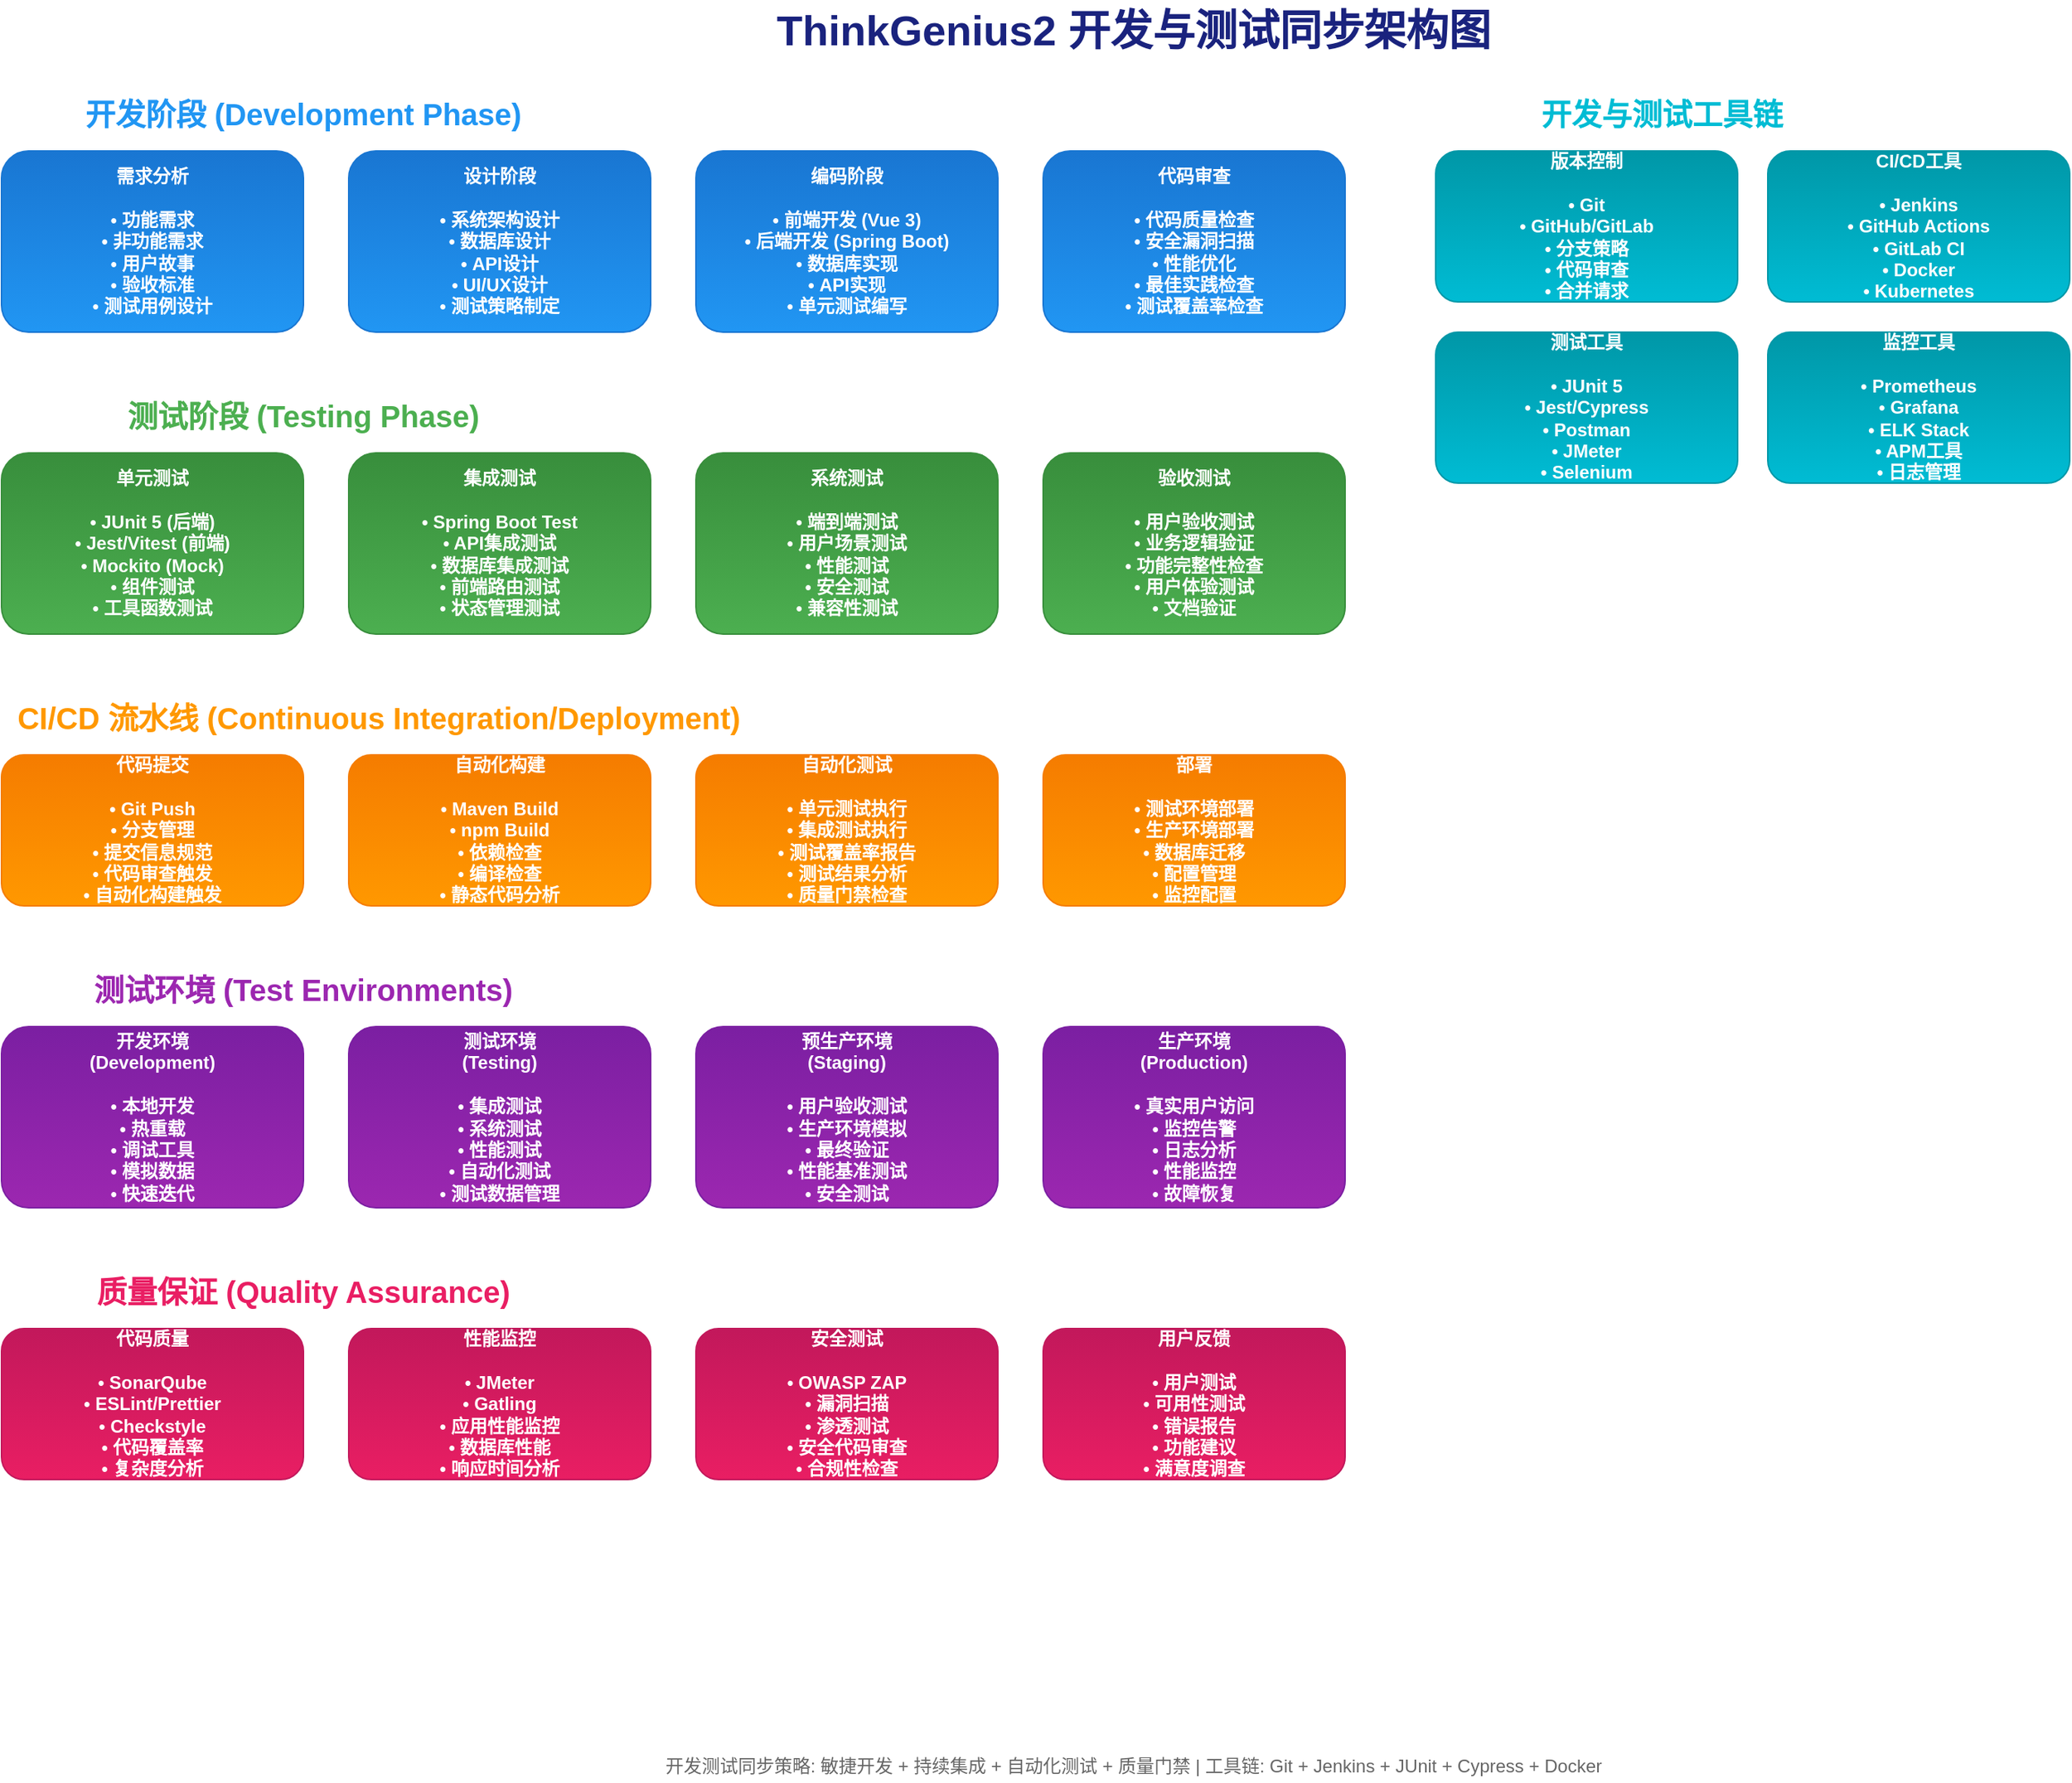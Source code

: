 <mxfile version="22.1.16" type="device">
  <diagram name="ThinkGenius2-Dev-Test-Sync-Architecture" id="dev-test-sync-diagram">
    <mxGraphModel dx="1422" dy="794" grid="1" gridSize="10" guides="1" tooltips="1" connect="1" arrows="1" fold="1" page="1" pageScale="1" pageWidth="1600" pageHeight="1200" math="0" shadow="0">
      <root>
        <mxCell id="0" />
        <mxCell id="1" parent="0" />
        
        <!-- 标题 -->
        <mxCell id="title" value="ThinkGenius2 开发与测试同步架构图" style="text;html=1;strokeColor=none;fillColor=none;align=center;verticalAlign=middle;whiteSpace=wrap;rounded=0;fontSize=28;fontStyle=1;fontColor=#1a237e;" vertex="1" parent="1">
          <mxGeometry x="500" y="20" width="600" height="40" as="geometry" />
        </mxCell>
        
        <!-- 开发阶段 -->
        <mxCell id="development-phase-title" value="开发阶段 (Development Phase)" style="text;html=1;strokeColor=none;fillColor=none;align=center;verticalAlign=middle;whiteSpace=wrap;rounded=0;fontSize=20;fontStyle=1;fontColor=#2196f3;" vertex="1" parent="1">
          <mxGeometry x="50" y="80" width="400" height="30" as="geometry" />
        </mxCell>
        
        <!-- 需求分析 -->
        <mxCell id="requirements" value="需求分析&#xa;&#xa;• 功能需求&#xa;• 非功能需求&#xa;• 用户故事&#xa;• 验收标准&#xa;• 测试用例设计" style="rounded=1;whiteSpace=wrap;html=1;fillColor=#2196f3;strokeColor=#1976d2;fontColor=#ffffff;fontSize=12;fontStyle=1;gradientColor=#1976d2;gradientDirection=north;" vertex="1" parent="1">
          <mxGeometry x="50" y="120" width="200" height="120" as="geometry" />
        </mxCell>
        
        <!-- 设计阶段 -->
        <mxCell id="design" value="设计阶段&#xa;&#xa;• 系统架构设计&#xa;• 数据库设计&#xa;• API设计&#xa;• UI/UX设计&#xa;• 测试策略制定" style="rounded=1;whiteSpace=wrap;html=1;fillColor=#2196f3;strokeColor=#1976d2;fontColor=#ffffff;fontSize=12;fontStyle=1;gradientColor=#1976d2;gradientDirection=north;" vertex="1" parent="1">
          <mxGeometry x="280" y="120" width="200" height="120" as="geometry" />
        </mxCell>
        
        <!-- 编码阶段 -->
        <mxCell id="coding" value="编码阶段&#xa;&#xa;• 前端开发 (Vue 3)&#xa;• 后端开发 (Spring Boot)&#xa;• 数据库实现&#xa;• API实现&#xa;• 单元测试编写" style="rounded=1;whiteSpace=wrap;html=1;fillColor=#2196f3;strokeColor=#1976d2;fontColor=#ffffff;fontSize=12;fontStyle=1;gradientColor=#1976d2;gradientDirection=north;" vertex="1" parent="1">
          <mxGeometry x="510" y="120" width="200" height="120" as="geometry" />
        </mxCell>
        
        <!-- 代码审查 -->
        <mxCell id="code-review" value="代码审查&#xa;&#xa;• 代码质量检查&#xa;• 安全漏洞扫描&#xa;• 性能优化&#xa;• 最佳实践检查&#xa;• 测试覆盖率检查" style="rounded=1;whiteSpace=wrap;html=1;fillColor=#2196f3;strokeColor=#1976d2;fontColor=#ffffff;fontSize=12;fontStyle=1;gradientColor=#1976d2;gradientDirection=north;" vertex="1" parent="1">
          <mxGeometry x="740" y="120" width="200" height="120" as="geometry" />
        </mxCell>
        
        <!-- 测试阶段 -->
        <mxCell id="testing-phase-title" value="测试阶段 (Testing Phase)" style="text;html=1;strokeColor=none;fillColor=none;align=center;verticalAlign=middle;whiteSpace=wrap;rounded=0;fontSize=20;fontStyle=1;fontColor=#4caf50;" vertex="1" parent="1">
          <mxGeometry x="50" y="280" width="400" height="30" as="geometry" />
        </mxCell>
        
        <!-- 单元测试 -->
        <mxCell id="unit-testing" value="单元测试&#xa;&#xa;• JUnit 5 (后端)&#xa;• Jest/Vitest (前端)&#xa;• Mockito (Mock)&#xa;• 组件测试&#xa;• 工具函数测试" style="rounded=1;whiteSpace=wrap;html=1;fillColor=#4caf50;strokeColor=#388e3c;fontColor=#ffffff;fontSize=12;fontStyle=1;gradientColor=#388e3c;gradientDirection=north;" vertex="1" parent="1">
          <mxGeometry x="50" y="320" width="200" height="120" as="geometry" />
        </mxCell>
        
        <!-- 集成测试 -->
        <mxCell id="integration-testing" value="集成测试&#xa;&#xa;• Spring Boot Test&#xa;• API集成测试&#xa;• 数据库集成测试&#xa;• 前端路由测试&#xa;• 状态管理测试" style="rounded=1;whiteSpace=wrap;html=1;fillColor=#4caf50;strokeColor=#388e3c;fontColor=#ffffff;fontSize=12;fontStyle=1;gradientColor=#388e3c;gradientDirection=north;" vertex="1" parent="1">
          <mxGeometry x="280" y="320" width="200" height="120" as="geometry" />
        </mxCell>
        
        <!-- 系统测试 -->
        <mxCell id="system-testing" value="系统测试&#xa;&#xa;• 端到端测试&#xa;• 用户场景测试&#xa;• 性能测试&#xa;• 安全测试&#xa;• 兼容性测试" style="rounded=1;whiteSpace=wrap;html=1;fillColor=#4caf50;strokeColor=#388e3c;fontColor=#ffffff;fontSize=12;fontStyle=1;gradientColor=#388e3c;gradientDirection=north;" vertex="1" parent="1">
          <mxGeometry x="510" y="320" width="200" height="120" as="geometry" />
        </mxCell>
        
        <!-- 验收测试 -->
        <mxCell id="acceptance-testing" value="验收测试&#xa;&#xa;• 用户验收测试&#xa;• 业务逻辑验证&#xa;• 功能完整性检查&#xa;• 用户体验测试&#xa;• 文档验证" style="rounded=1;whiteSpace=wrap;html=1;fillColor=#4caf50;strokeColor=#388e3c;fontColor=#ffffff;fontSize=12;fontStyle=1;gradientColor=#388e3c;gradientDirection=north;" vertex="1" parent="1">
          <mxGeometry x="740" y="320" width="200" height="120" as="geometry" />
        </mxCell>
        
        <!-- CI/CD流水线 -->
        <mxCell id="cicd-title" value="CI/CD 流水线 (Continuous Integration/Deployment)" style="text;html=1;strokeColor=none;fillColor=none;align=center;verticalAlign=middle;whiteSpace=wrap;rounded=0;fontSize=20;fontStyle=1;fontColor=#ff9800;" vertex="1" parent="1">
          <mxGeometry x="50" y="480" width="500" height="30" as="geometry" />
        </mxCell>
        
        <!-- 代码提交 -->
        <mxCell id="code-commit" value="代码提交&#xa;&#xa;• Git Push&#xa;• 分支管理&#xa;• 提交信息规范&#xa;• 代码审查触发&#xa;• 自动化构建触发" style="rounded=1;whiteSpace=wrap;html=1;fillColor=#ff9800;strokeColor=#f57c00;fontColor=#ffffff;fontSize=12;fontStyle=1;gradientColor=#f57c00;gradientDirection=north;" vertex="1" parent="1">
          <mxGeometry x="50" y="520" width="200" height="100" as="geometry" />
        </mxCell>
        
        <!-- 自动化构建 -->
        <mxCell id="auto-build" value="自动化构建&#xa;&#xa;• Maven Build&#xa;• npm Build&#xa;• 依赖检查&#xa;• 编译检查&#xa;• 静态代码分析" style="rounded=1;whiteSpace=wrap;html=1;fillColor=#ff9800;strokeColor=#f57c00;fontColor=#ffffff;fontSize=12;fontStyle=1;gradientColor=#f57c00;gradientDirection=north;" vertex="1" parent="1">
          <mxGeometry x="280" y="520" width="200" height="100" as="geometry" />
        </mxCell>
        
        <!-- 自动化测试 -->
        <mxCell id="auto-testing" value="自动化测试&#xa;&#xa;• 单元测试执行&#xa;• 集成测试执行&#xa;• 测试覆盖率报告&#xa;• 测试结果分析&#xa;• 质量门禁检查" style="rounded=1;whiteSpace=wrap;html=1;fillColor=#ff9800;strokeColor=#f57c00;fontColor=#ffffff;fontSize=12;fontStyle=1;gradientColor=#f57c00;gradientDirection=north;" vertex="1" parent="1">
          <mxGeometry x="510" y="520" width="200" height="100" as="geometry" />
        </mxCell>
        
        <!-- 部署 -->
        <mxCell id="deployment" value="部署&#xa;&#xa;• 测试环境部署&#xa;• 生产环境部署&#xa;• 数据库迁移&#xa;• 配置管理&#xa;• 监控配置" style="rounded=1;whiteSpace=wrap;html=1;fillColor=#ff9800;strokeColor=#f57c00;fontColor=#ffffff;fontSize=12;fontStyle=1;gradientColor=#f57c00;gradientDirection=north;" vertex="1" parent="1">
          <mxGeometry x="740" y="520" width="200" height="100" as="geometry" />
        </mxCell>
        
        <!-- 测试环境 -->
        <mxCell id="test-environments-title" value="测试环境 (Test Environments)" style="text;html=1;strokeColor=none;fillColor=none;align=center;verticalAlign=middle;whiteSpace=wrap;rounded=0;fontSize=20;fontStyle=1;fontColor=#9c27b0;" vertex="1" parent="1">
          <mxGeometry x="50" y="660" width="400" height="30" as="geometry" />
        </mxCell>
        
        <!-- 开发环境 -->
        <mxCell id="dev-env" value="开发环境&#xa;(Development)&#xa;&#xa;• 本地开发&#xa;• 热重载&#xa;• 调试工具&#xa;• 模拟数据&#xa;• 快速迭代" style="rounded=1;whiteSpace=wrap;html=1;fillColor=#9c27b0;strokeColor=#7b1fa2;fontColor=#ffffff;fontSize=12;fontStyle=1;gradientColor=#7b1fa2;gradientDirection=north;" vertex="1" parent="1">
          <mxGeometry x="50" y="700" width="200" height="120" as="geometry" />
        </mxCell>
        
        <!-- 测试环境 -->
        <mxCell id="test-env" value="测试环境&#xa;(Testing)&#xa;&#xa;• 集成测试&#xa;• 系统测试&#xa;• 性能测试&#xa;• 自动化测试&#xa;• 测试数据管理" style="rounded=1;whiteSpace=wrap;html=1;fillColor=#9c27b0;strokeColor=#7b1fa2;fontColor=#ffffff;fontSize=12;fontStyle=1;gradientColor=#7b1fa2;gradientDirection=north;" vertex="1" parent="1">
          <mxGeometry x="280" y="700" width="200" height="120" as="geometry" />
        </mxCell>
        
        <!-- 预生产环境 -->
        <mxCell id="staging-env" value="预生产环境&#xa;(Staging)&#xa;&#xa;• 用户验收测试&#xa;• 生产环境模拟&#xa;• 最终验证&#xa;• 性能基准测试&#xa;• 安全测试" style="rounded=1;whiteSpace=wrap;html=1;fillColor=#9c27b0;strokeColor=#7b1fa2;fontColor=#ffffff;fontSize=12;fontStyle=1;gradientColor=#7b1fa2;gradientDirection=north;" vertex="1" parent="1">
          <mxGeometry x="510" y="700" width="200" height="120" as="geometry" />
        </mxCell>
        
        <!-- 生产环境 -->
        <mxCell id="prod-env" value="生产环境&#xa;(Production)&#xa;&#xa;• 真实用户访问&#xa;• 监控告警&#xa;• 日志分析&#xa;• 性能监控&#xa;• 故障恢复" style="rounded=1;whiteSpace=wrap;html=1;fillColor=#9c27b0;strokeColor=#7b1fa2;fontColor=#ffffff;fontSize=12;fontStyle=1;gradientColor=#7b1fa2;gradientDirection=north;" vertex="1" parent="1">
          <mxGeometry x="740" y="700" width="200" height="120" as="geometry" />
        </mxCell>
        
        <!-- 质量保证 -->
        <mxCell id="qa-title" value="质量保证 (Quality Assurance)" style="text;html=1;strokeColor=none;fillColor=none;align=center;verticalAlign=middle;whiteSpace=wrap;rounded=0;fontSize=20;fontStyle=1;fontColor=#e91e63;" vertex="1" parent="1">
          <mxGeometry x="50" y="860" width="400" height="30" as="geometry" />
        </mxCell>
        
        <!-- 代码质量 -->
        <mxCell id="code-quality" value="代码质量&#xa;&#xa;• SonarQube&#xa;• ESLint/Prettier&#xa;• Checkstyle&#xa;• 代码覆盖率&#xa;• 复杂度分析" style="rounded=1;whiteSpace=wrap;html=1;fillColor=#e91e63;strokeColor=#c2185b;fontColor=#ffffff;fontSize=12;fontStyle=1;gradientColor=#c2185b;gradientDirection=north;" vertex="1" parent="1">
          <mxGeometry x="50" y="900" width="200" height="100" as="geometry" />
        </mxCell>
        
        <!-- 性能监控 -->
        <mxCell id="performance-monitoring" value="性能监控&#xa;&#xa;• JMeter&#xa;• Gatling&#xa;• 应用性能监控&#xa;• 数据库性能&#xa;• 响应时间分析" style="rounded=1;whiteSpace=wrap;html=1;fillColor=#e91e63;strokeColor=#c2185b;fontColor=#ffffff;fontSize=12;fontStyle=1;gradientColor=#c2185b;gradientDirection=north;" vertex="1" parent="1">
          <mxGeometry x="280" y="900" width="200" height="100" as="geometry" />
        </mxCell>
        
        <!-- 安全测试 -->
        <mxCell id="security-testing" value="安全测试&#xa;&#xa;• OWASP ZAP&#xa;• 漏洞扫描&#xa;• 渗透测试&#xa;• 安全代码审查&#xa;• 合规性检查" style="rounded=1;whiteSpace=wrap;html=1;fillColor=#e91e63;strokeColor=#c2185b;fontColor=#ffffff;fontSize=12;fontStyle=1;gradientColor=#c2185b;gradientDirection=north;" vertex="1" parent="1">
          <mxGeometry x="510" y="900" width="200" height="100" as="geometry" />
        </mxCell>
        
        <!-- 用户反馈 -->
        <mxCell id="user-feedback" value="用户反馈&#xa;&#xa;• 用户测试&#xa;• 可用性测试&#xa;• 错误报告&#xa;• 功能建议&#xa;• 满意度调查" style="rounded=1;whiteSpace=wrap;html=1;fillColor=#e91e63;strokeColor=#c2185b;fontColor=#ffffff;fontSize=12;fontStyle=1;gradientColor=#c2185b;gradientDirection=north;" vertex="1" parent="1">
          <mxGeometry x="740" y="900" width="200" height="100" as="geometry" />
        </mxCell>
        
        <!-- 工具链 -->
        <mxCell id="tools-title" value="开发与测试工具链" style="text;html=1;strokeColor=none;fillColor=none;align=center;verticalAlign=middle;whiteSpace=wrap;rounded=0;fontSize=20;fontStyle=1;fontColor=#00bcd4;" vertex="1" parent="1">
          <mxGeometry x="1000" y="80" width="300" height="30" as="geometry" />
        </mxCell>
        
        <!-- 版本控制 -->
        <mxCell id="version-control" value="版本控制&#xa;&#xa;• Git&#xa;• GitHub/GitLab&#xa;• 分支策略&#xa;• 代码审查&#xa;• 合并请求" style="rounded=1;whiteSpace=wrap;html=1;fillColor=#00bcd4;strokeColor=#0097a7;fontColor=#ffffff;fontSize=12;fontStyle=1;gradientColor=#0097a7;gradientDirection=north;" vertex="1" parent="1">
          <mxGeometry x="1000" y="120" width="200" height="100" as="geometry" />
        </mxCell>
        
        <!-- CI/CD工具 -->
        <mxCell id="cicd-tools" value="CI/CD工具&#xa;&#xa;• Jenkins&#xa;• GitHub Actions&#xa;• GitLab CI&#xa;• Docker&#xa;• Kubernetes" style="rounded=1;whiteSpace=wrap;html=1;fillColor=#00bcd4;strokeColor=#0097a7;fontColor=#ffffff;fontSize=12;fontStyle=1;gradientColor=#0097a7;gradientDirection=north;" vertex="1" parent="1">
          <mxGeometry x="1220" y="120" width="200" height="100" as="geometry" />
        </mxCell>
        
        <!-- 测试工具 -->
        <mxCell id="testing-tools" value="测试工具&#xa;&#xa;• JUnit 5&#xa;• Jest/Cypress&#xa;• Postman&#xa;• JMeter&#xa;• Selenium" style="rounded=1;whiteSpace=wrap;html=1;fillColor=#00bcd4;strokeColor=#0097a7;fontColor=#ffffff;fontSize=12;fontStyle=1;gradientColor=#0097a7;gradientDirection=north;" vertex="1" parent="1">
          <mxGeometry x="1000" y="240" width="200" height="100" as="geometry" />
        </mxCell>
        
        <!-- 监控工具 -->
        <mxCell id="monitoring-tools" value="监控工具&#xa;&#xa;• Prometheus&#xa;• Grafana&#xa;• ELK Stack&#xa;• APM工具&#xa;• 日志管理" style="rounded=1;whiteSpace=wrap;html=1;fillColor=#00bcd4;strokeColor=#0097a7;fontColor=#ffffff;fontSize=12;fontStyle=1;gradientColor=#0097a7;gradientDirection=north;" vertex="1" parent="1">
          <mxGeometry x="1220" y="240" width="200" height="100" as="geometry" />
        </mxCell>
        
        <!-- 技术栈说明 -->
        <mxCell id="tech-stack" value="开发测试同步策略: 敏捷开发 + 持续集成 + 自动化测试 + 质量门禁 | 工具链: Git + Jenkins + JUnit + Cypress + Docker" style="text;html=1;strokeColor=none;fillColor=none;align=center;verticalAlign=middle;whiteSpace=wrap;rounded=0;fontSize=12;fontColor=#666666;" vertex="1" parent="1">
          <mxGeometry x="400" y="1180" width="800" height="20" as="geometry" />
        </mxCell>
        
      </root>
    </mxGraphModel>
  </diagram>
</mxfile> 